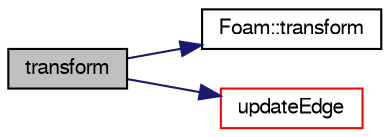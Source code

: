 digraph "transform"
{
  bgcolor="transparent";
  edge [fontname="FreeSans",fontsize="10",labelfontname="FreeSans",labelfontsize="10"];
  node [fontname="FreeSans",fontsize="10",shape=record];
  rankdir="LR";
  Node22 [label="transform",height=0.2,width=0.4,color="black", fillcolor="grey75", style="filled", fontcolor="black"];
  Node22 -> Node23 [color="midnightblue",fontsize="10",style="solid",fontname="FreeSans"];
  Node23 [label="Foam::transform",height=0.2,width=0.4,color="black",URL="$a21124.html#a919915170941701c1223291531ad010c"];
  Node22 -> Node24 [color="midnightblue",fontsize="10",style="solid",fontname="FreeSans"];
  Node24 [label="updateEdge",height=0.2,width=0.4,color="red",URL="$a24822.html#a55eb17e410aba7caf8c8ff010e715a75",tooltip="Influence of face on edge. "];
}

